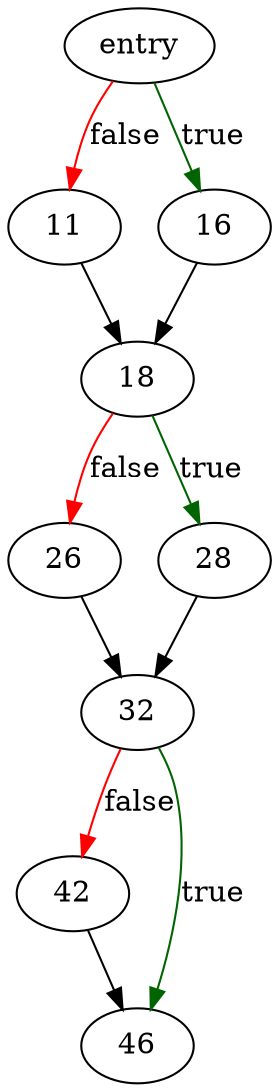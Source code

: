 digraph "mbiter_multi_copy" {
	// Node definitions.
	2 [label=entry];
	11;
	16;
	18;
	26;
	28;
	32;
	42;
	46;

	// Edge definitions.
	2 -> 11 [
		color=red
		label=false
	];
	2 -> 16 [
		color=darkgreen
		label=true
	];
	11 -> 18;
	16 -> 18;
	18 -> 26 [
		color=red
		label=false
	];
	18 -> 28 [
		color=darkgreen
		label=true
	];
	26 -> 32;
	28 -> 32;
	32 -> 42 [
		color=red
		label=false
	];
	32 -> 46 [
		color=darkgreen
		label=true
	];
	42 -> 46;
}